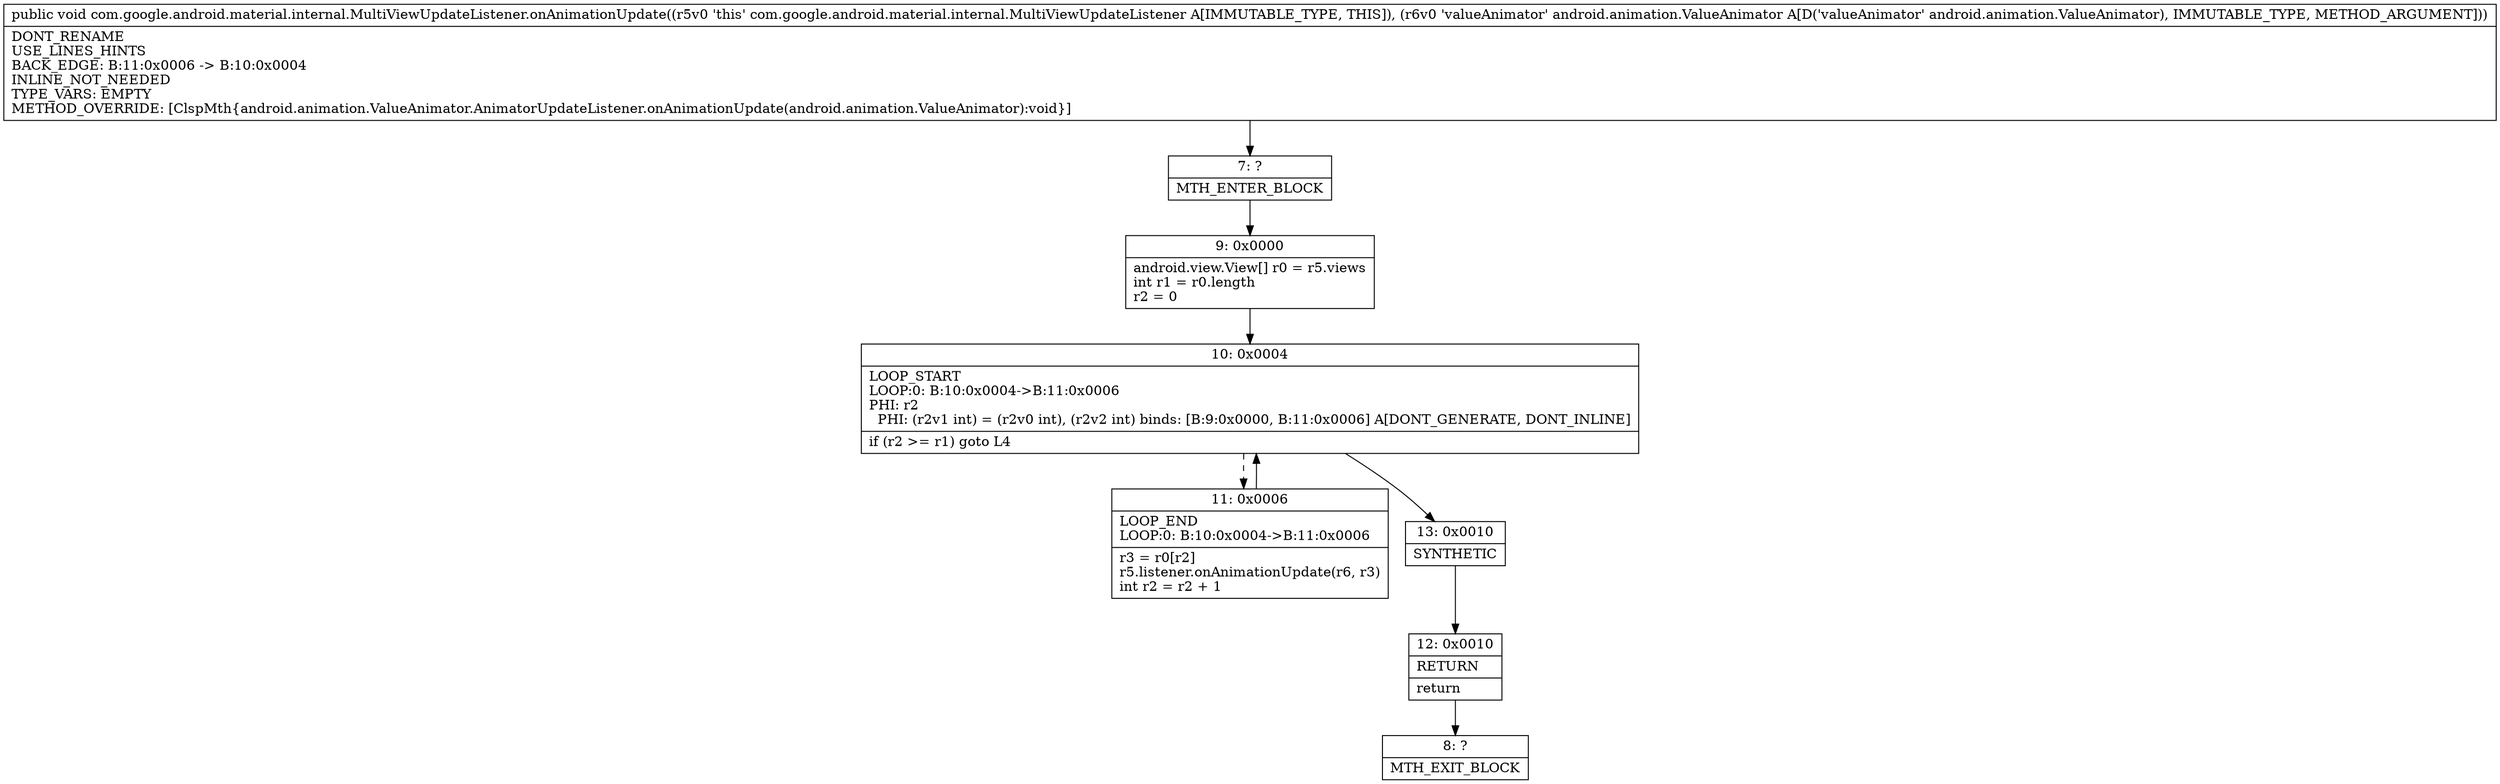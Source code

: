 digraph "CFG forcom.google.android.material.internal.MultiViewUpdateListener.onAnimationUpdate(Landroid\/animation\/ValueAnimator;)V" {
Node_7 [shape=record,label="{7\:\ ?|MTH_ENTER_BLOCK\l}"];
Node_9 [shape=record,label="{9\:\ 0x0000|android.view.View[] r0 = r5.views\lint r1 = r0.length\lr2 = 0\l}"];
Node_10 [shape=record,label="{10\:\ 0x0004|LOOP_START\lLOOP:0: B:10:0x0004\-\>B:11:0x0006\lPHI: r2 \l  PHI: (r2v1 int) = (r2v0 int), (r2v2 int) binds: [B:9:0x0000, B:11:0x0006] A[DONT_GENERATE, DONT_INLINE]\l|if (r2 \>= r1) goto L4\l}"];
Node_11 [shape=record,label="{11\:\ 0x0006|LOOP_END\lLOOP:0: B:10:0x0004\-\>B:11:0x0006\l|r3 = r0[r2]\lr5.listener.onAnimationUpdate(r6, r3)\lint r2 = r2 + 1\l}"];
Node_13 [shape=record,label="{13\:\ 0x0010|SYNTHETIC\l}"];
Node_12 [shape=record,label="{12\:\ 0x0010|RETURN\l|return\l}"];
Node_8 [shape=record,label="{8\:\ ?|MTH_EXIT_BLOCK\l}"];
MethodNode[shape=record,label="{public void com.google.android.material.internal.MultiViewUpdateListener.onAnimationUpdate((r5v0 'this' com.google.android.material.internal.MultiViewUpdateListener A[IMMUTABLE_TYPE, THIS]), (r6v0 'valueAnimator' android.animation.ValueAnimator A[D('valueAnimator' android.animation.ValueAnimator), IMMUTABLE_TYPE, METHOD_ARGUMENT]))  | DONT_RENAME\lUSE_LINES_HINTS\lBACK_EDGE: B:11:0x0006 \-\> B:10:0x0004\lINLINE_NOT_NEEDED\lTYPE_VARS: EMPTY\lMETHOD_OVERRIDE: [ClspMth\{android.animation.ValueAnimator.AnimatorUpdateListener.onAnimationUpdate(android.animation.ValueAnimator):void\}]\l}"];
MethodNode -> Node_7;Node_7 -> Node_9;
Node_9 -> Node_10;
Node_10 -> Node_11[style=dashed];
Node_10 -> Node_13;
Node_11 -> Node_10;
Node_13 -> Node_12;
Node_12 -> Node_8;
}

